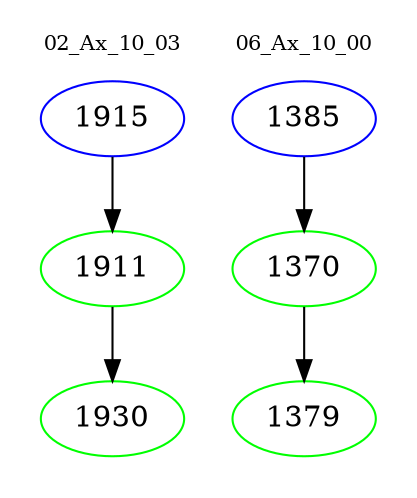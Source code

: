 digraph{
subgraph cluster_0 {
color = white
label = "02_Ax_10_03";
fontsize=10;
T0_1915 [label="1915", color="blue"]
T0_1915 -> T0_1911 [color="black"]
T0_1911 [label="1911", color="green"]
T0_1911 -> T0_1930 [color="black"]
T0_1930 [label="1930", color="green"]
}
subgraph cluster_1 {
color = white
label = "06_Ax_10_00";
fontsize=10;
T1_1385 [label="1385", color="blue"]
T1_1385 -> T1_1370 [color="black"]
T1_1370 [label="1370", color="green"]
T1_1370 -> T1_1379 [color="black"]
T1_1379 [label="1379", color="green"]
}
}
